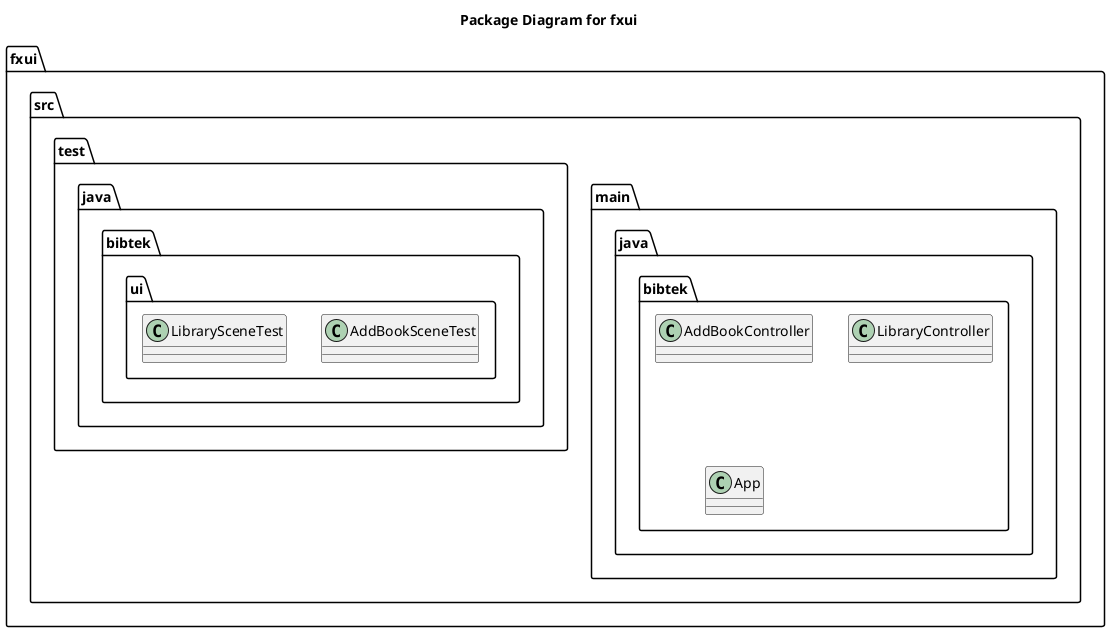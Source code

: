 @startuml fxuiPackageDiagram
title Package Diagram for fxui
namespace fxui {
    namespace src {
        namespace main.java.bibtek {
            class AddBookController
            class LibraryController
            class App
        }
        namespace test.java.bibtek {
            namespace ui {
                class AddBookSceneTest
                class LibrarySceneTest
            }
        }
        
    }
}


@enduml